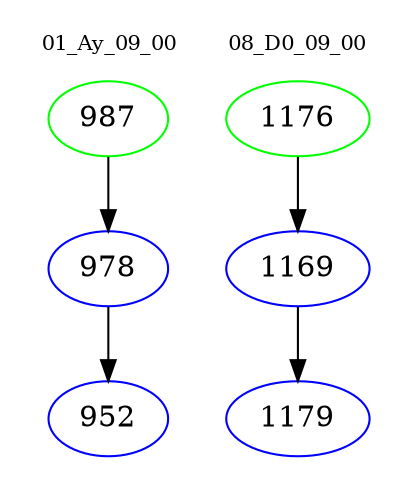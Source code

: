 digraph{
subgraph cluster_0 {
color = white
label = "01_Ay_09_00";
fontsize=10;
T0_987 [label="987", color="green"]
T0_987 -> T0_978 [color="black"]
T0_978 [label="978", color="blue"]
T0_978 -> T0_952 [color="black"]
T0_952 [label="952", color="blue"]
}
subgraph cluster_1 {
color = white
label = "08_D0_09_00";
fontsize=10;
T1_1176 [label="1176", color="green"]
T1_1176 -> T1_1169 [color="black"]
T1_1169 [label="1169", color="blue"]
T1_1169 -> T1_1179 [color="black"]
T1_1179 [label="1179", color="blue"]
}
}
